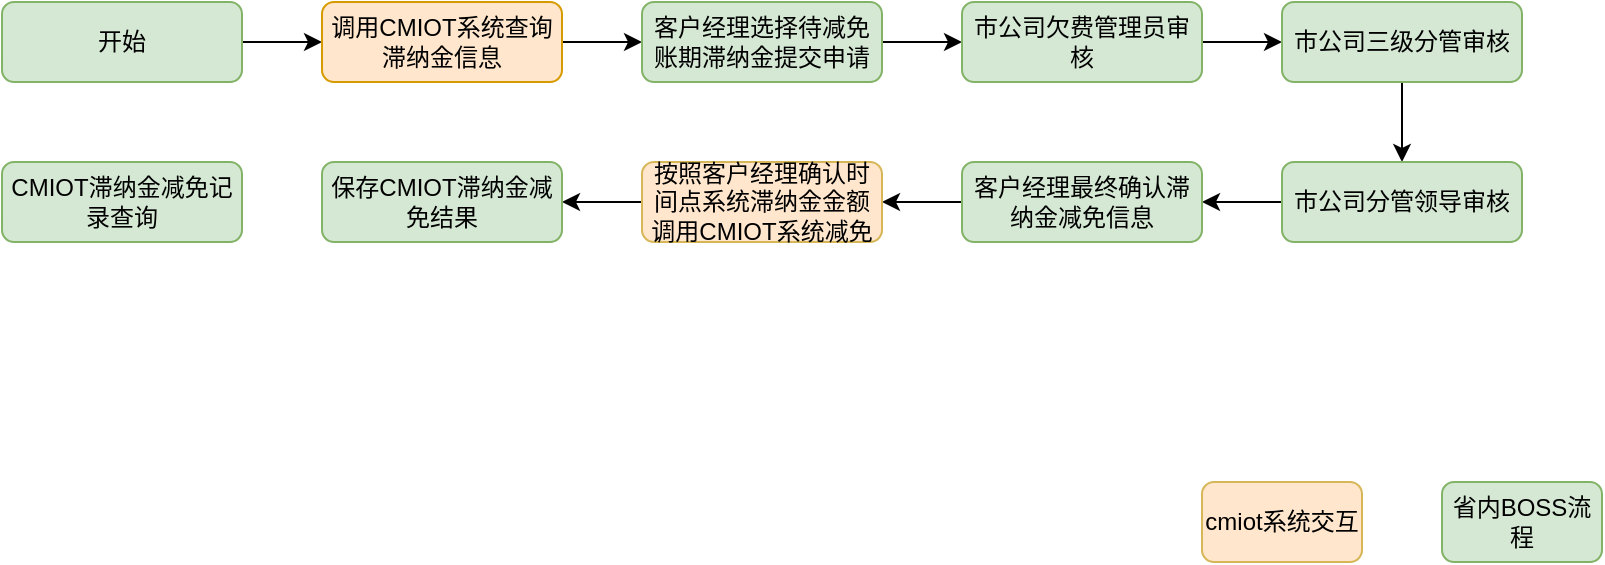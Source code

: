 <mxfile version="24.6.4" type="github">
  <diagram id="C5RBs43oDa-KdzZeNtuy" name="Page-1">
    <mxGraphModel dx="1026" dy="609" grid="1" gridSize="10" guides="1" tooltips="1" connect="1" arrows="0" fold="1" page="1" pageScale="1" pageWidth="827" pageHeight="1169" math="0" shadow="0">
      <root>
        <mxCell id="WIyWlLk6GJQsqaUBKTNV-0" />
        <mxCell id="WIyWlLk6GJQsqaUBKTNV-1" parent="WIyWlLk6GJQsqaUBKTNV-0" />
        <mxCell id="8VSuivEfDgMJLiorOXwz-0" value="" style="edgeStyle=orthogonalEdgeStyle;rounded=0;orthogonalLoop=1;jettySize=auto;html=1;" edge="1" parent="WIyWlLk6GJQsqaUBKTNV-1" source="WIyWlLk6GJQsqaUBKTNV-3" target="WIyWlLk6GJQsqaUBKTNV-7">
          <mxGeometry relative="1" as="geometry" />
        </mxCell>
        <mxCell id="WIyWlLk6GJQsqaUBKTNV-3" value="开始" style="rounded=1;whiteSpace=wrap;html=1;fontSize=12;glass=0;strokeWidth=1;shadow=0;fillColor=#d5e8d4;strokeColor=#82b366;" parent="WIyWlLk6GJQsqaUBKTNV-1" vertex="1">
          <mxGeometry y="200" width="120" height="40" as="geometry" />
        </mxCell>
        <mxCell id="8VSuivEfDgMJLiorOXwz-2" value="" style="edgeStyle=orthogonalEdgeStyle;rounded=0;orthogonalLoop=1;jettySize=auto;html=1;" edge="1" parent="WIyWlLk6GJQsqaUBKTNV-1" source="WIyWlLk6GJQsqaUBKTNV-7" target="8VSuivEfDgMJLiorOXwz-1">
          <mxGeometry relative="1" as="geometry" />
        </mxCell>
        <mxCell id="WIyWlLk6GJQsqaUBKTNV-7" value="调用CMIOT系统查询滞纳金信息" style="rounded=1;whiteSpace=wrap;html=1;fontSize=12;glass=0;strokeWidth=1;shadow=0;fillColor=#ffe6cc;strokeColor=#d79b00;" parent="WIyWlLk6GJQsqaUBKTNV-1" vertex="1">
          <mxGeometry x="160" y="200" width="120" height="40" as="geometry" />
        </mxCell>
        <mxCell id="8VSuivEfDgMJLiorOXwz-4" value="" style="edgeStyle=orthogonalEdgeStyle;rounded=0;orthogonalLoop=1;jettySize=auto;html=1;" edge="1" parent="WIyWlLk6GJQsqaUBKTNV-1" source="8VSuivEfDgMJLiorOXwz-1" target="8VSuivEfDgMJLiorOXwz-3">
          <mxGeometry relative="1" as="geometry" />
        </mxCell>
        <mxCell id="8VSuivEfDgMJLiorOXwz-1" value="客户经理选择待减免账期滞纳金提交申请" style="rounded=1;whiteSpace=wrap;html=1;fontSize=12;glass=0;strokeWidth=1;shadow=0;fillColor=#d5e8d4;strokeColor=#82b366;" vertex="1" parent="WIyWlLk6GJQsqaUBKTNV-1">
          <mxGeometry x="320" y="200" width="120" height="40" as="geometry" />
        </mxCell>
        <mxCell id="8VSuivEfDgMJLiorOXwz-6" value="" style="edgeStyle=orthogonalEdgeStyle;rounded=0;orthogonalLoop=1;jettySize=auto;html=1;" edge="1" parent="WIyWlLk6GJQsqaUBKTNV-1" source="8VSuivEfDgMJLiorOXwz-3" target="8VSuivEfDgMJLiorOXwz-5">
          <mxGeometry relative="1" as="geometry" />
        </mxCell>
        <mxCell id="8VSuivEfDgMJLiorOXwz-3" value="市公司欠费管理员审核" style="rounded=1;whiteSpace=wrap;html=1;fontSize=12;glass=0;strokeWidth=1;shadow=0;fillColor=#d5e8d4;strokeColor=#82b366;" vertex="1" parent="WIyWlLk6GJQsqaUBKTNV-1">
          <mxGeometry x="480" y="200" width="120" height="40" as="geometry" />
        </mxCell>
        <mxCell id="8VSuivEfDgMJLiorOXwz-8" value="" style="edgeStyle=orthogonalEdgeStyle;rounded=0;orthogonalLoop=1;jettySize=auto;html=1;" edge="1" parent="WIyWlLk6GJQsqaUBKTNV-1" source="8VSuivEfDgMJLiorOXwz-5" target="8VSuivEfDgMJLiorOXwz-7">
          <mxGeometry relative="1" as="geometry" />
        </mxCell>
        <mxCell id="8VSuivEfDgMJLiorOXwz-5" value="市公司三级分管审核" style="rounded=1;whiteSpace=wrap;html=1;fontSize=12;glass=0;strokeWidth=1;shadow=0;fillColor=#d5e8d4;strokeColor=#82b366;" vertex="1" parent="WIyWlLk6GJQsqaUBKTNV-1">
          <mxGeometry x="640" y="200" width="120" height="40" as="geometry" />
        </mxCell>
        <mxCell id="8VSuivEfDgMJLiorOXwz-10" value="" style="edgeStyle=orthogonalEdgeStyle;rounded=0;orthogonalLoop=1;jettySize=auto;html=1;" edge="1" parent="WIyWlLk6GJQsqaUBKTNV-1" source="8VSuivEfDgMJLiorOXwz-7" target="8VSuivEfDgMJLiorOXwz-9">
          <mxGeometry relative="1" as="geometry" />
        </mxCell>
        <mxCell id="8VSuivEfDgMJLiorOXwz-7" value="市公司分管领导审核" style="rounded=1;whiteSpace=wrap;html=1;fontSize=12;glass=0;strokeWidth=1;shadow=0;fillColor=#d5e8d4;strokeColor=#82b366;" vertex="1" parent="WIyWlLk6GJQsqaUBKTNV-1">
          <mxGeometry x="640" y="280" width="120" height="40" as="geometry" />
        </mxCell>
        <mxCell id="8VSuivEfDgMJLiorOXwz-12" value="" style="edgeStyle=orthogonalEdgeStyle;rounded=0;orthogonalLoop=1;jettySize=auto;html=1;" edge="1" parent="WIyWlLk6GJQsqaUBKTNV-1" source="8VSuivEfDgMJLiorOXwz-9" target="8VSuivEfDgMJLiorOXwz-11">
          <mxGeometry relative="1" as="geometry" />
        </mxCell>
        <mxCell id="8VSuivEfDgMJLiorOXwz-9" value="客户经理最终确认滞纳金减免信息" style="rounded=1;whiteSpace=wrap;html=1;fontSize=12;glass=0;strokeWidth=1;shadow=0;fillColor=#d5e8d4;strokeColor=#82b366;" vertex="1" parent="WIyWlLk6GJQsqaUBKTNV-1">
          <mxGeometry x="480" y="280" width="120" height="40" as="geometry" />
        </mxCell>
        <mxCell id="8VSuivEfDgMJLiorOXwz-16" value="" style="edgeStyle=orthogonalEdgeStyle;rounded=0;orthogonalLoop=1;jettySize=auto;html=1;" edge="1" parent="WIyWlLk6GJQsqaUBKTNV-1" source="8VSuivEfDgMJLiorOXwz-11" target="8VSuivEfDgMJLiorOXwz-14">
          <mxGeometry relative="1" as="geometry" />
        </mxCell>
        <mxCell id="8VSuivEfDgMJLiorOXwz-11" value="按照客户经理确认时间点系统滞纳金金额调用CMIOT系统减免" style="rounded=1;whiteSpace=wrap;html=1;fontSize=12;glass=0;strokeWidth=1;shadow=0;fillColor=#FFE6CC;strokeColor=#d6b656;" vertex="1" parent="WIyWlLk6GJQsqaUBKTNV-1">
          <mxGeometry x="320" y="280" width="120" height="40" as="geometry" />
        </mxCell>
        <mxCell id="8VSuivEfDgMJLiorOXwz-14" value="保存CMIOT滞纳金减免结果" style="rounded=1;whiteSpace=wrap;html=1;fontSize=12;glass=0;strokeWidth=1;shadow=0;fillColor=#d5e8d4;strokeColor=#82b366;" vertex="1" parent="WIyWlLk6GJQsqaUBKTNV-1">
          <mxGeometry x="160" y="280" width="120" height="40" as="geometry" />
        </mxCell>
        <mxCell id="8VSuivEfDgMJLiorOXwz-20" value="cmiot系统交互" style="rounded=1;whiteSpace=wrap;html=1;fontSize=12;glass=0;strokeWidth=1;shadow=0;fillColor=#FFE6CC;strokeColor=#d6b656;" vertex="1" parent="WIyWlLk6GJQsqaUBKTNV-1">
          <mxGeometry x="600" y="440" width="80" height="40" as="geometry" />
        </mxCell>
        <mxCell id="8VSuivEfDgMJLiorOXwz-21" value="省内BOSS流程" style="rounded=1;whiteSpace=wrap;html=1;fontSize=12;glass=0;strokeWidth=1;shadow=0;fillColor=#d5e8d4;strokeColor=#82b366;" vertex="1" parent="WIyWlLk6GJQsqaUBKTNV-1">
          <mxGeometry x="720" y="440" width="80" height="40" as="geometry" />
        </mxCell>
        <mxCell id="8VSuivEfDgMJLiorOXwz-28" value="CMIOT滞纳金减免记录查询" style="rounded=1;whiteSpace=wrap;html=1;fontSize=12;glass=0;strokeWidth=1;shadow=0;fillColor=#d5e8d4;strokeColor=#82b366;" vertex="1" parent="WIyWlLk6GJQsqaUBKTNV-1">
          <mxGeometry y="280" width="120" height="40" as="geometry" />
        </mxCell>
      </root>
    </mxGraphModel>
  </diagram>
</mxfile>
